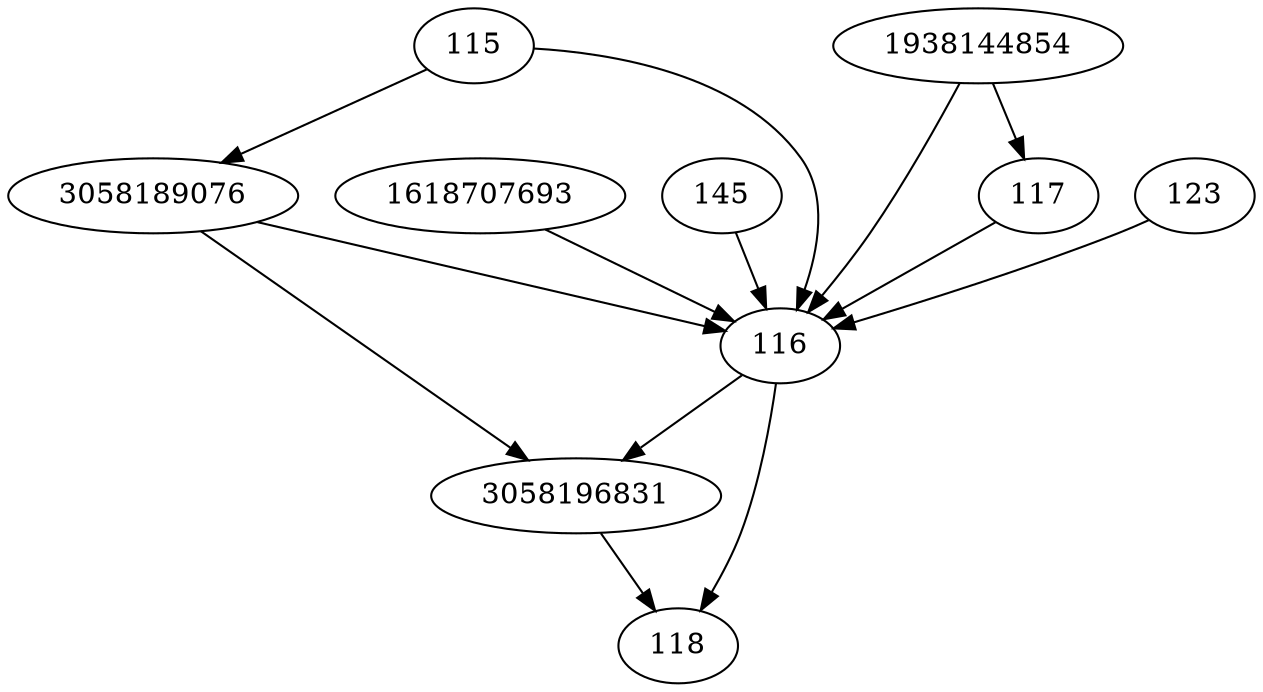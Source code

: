 strict digraph  {
1618707693;
145;
115;
3058189076;
117;
1938144854;
118;
116;
123;
3058196831;
1618707693 -> 116;
145 -> 116;
115 -> 3058189076;
115 -> 116;
3058189076 -> 116;
3058189076 -> 3058196831;
117 -> 116;
1938144854 -> 116;
1938144854 -> 117;
116 -> 3058196831;
116 -> 118;
123 -> 116;
3058196831 -> 118;
}
